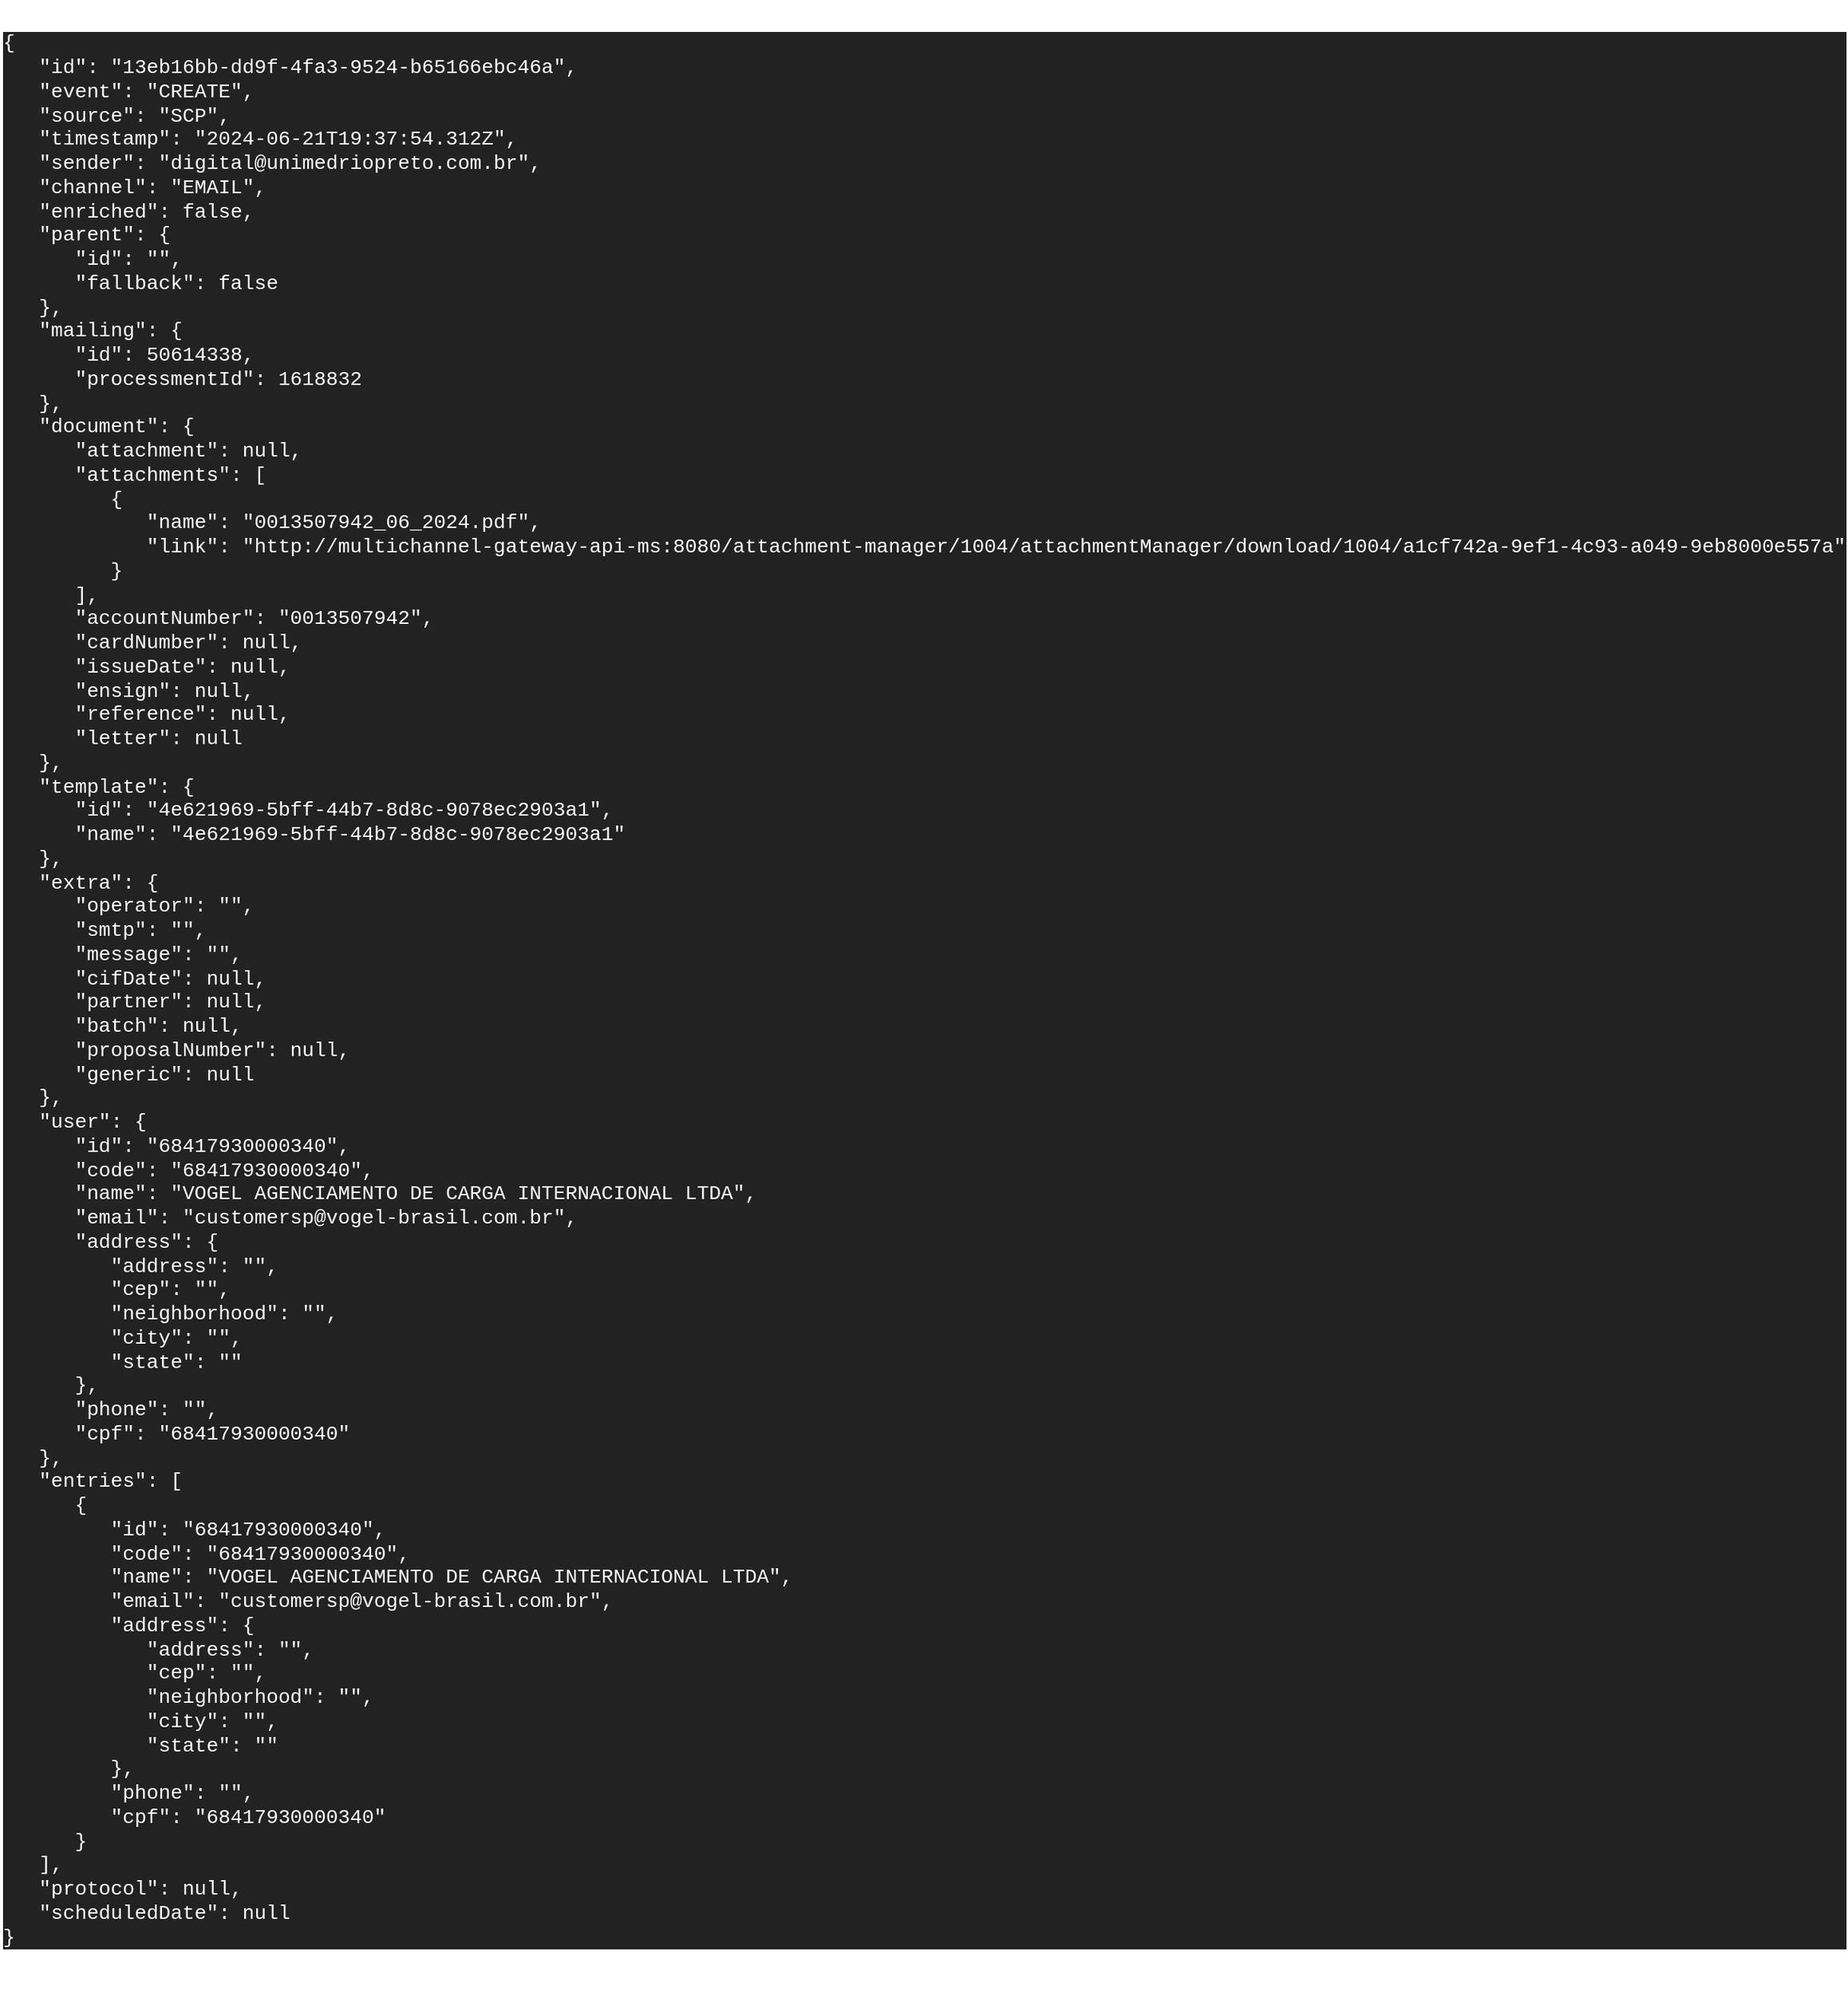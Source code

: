 <mxfile version="24.6.1" type="github" pages="2">
  <diagram name="Página-1" id="KlFsrTANyu7S7hrlBVsg">
    <mxGraphModel dx="2429" dy="775" grid="1" gridSize="10" guides="1" tooltips="1" connect="1" arrows="1" fold="1" page="1" pageScale="1" pageWidth="827" pageHeight="1169" math="0" shadow="0">
      <root>
        <mxCell id="0" />
        <mxCell id="1" parent="0" />
        <UserObject label="&lt;i style=&quot;box-sizing: border-box; display: inline-block; font-style: normal; font-variant: normal; font-weight: normal; font-stretch: normal; line-height: 1; font-family: FontAwesome; font-size: inherit; text-rendering: auto; -webkit-font-smoothing: antialiased;&quot; class=&quot;fa fa-chevron-circle-down&quot;&gt;&amp;nbsp;&lt;/i&gt;&lt;pre style=&quot;box-sizing: border-box; font-family: SFMono-Regular, Menlo, Monaco, Consolas, &amp;quot;Liberation Mono&amp;quot;, &amp;quot;Courier New&amp;quot;, monospace; font-size: 13.125px; margin-top: 0px; margin-bottom: 1rem; overflow: auto; display: block; color: rgb(255, 255, 255); font-style: normal; font-variant-ligatures: normal; font-variant-caps: normal; font-weight: 400; letter-spacing: normal; orphans: 2; text-align: left; text-indent: 0px; text-transform: none; widows: 2; word-spacing: 0px; -webkit-text-stroke-width: 0px; background-color: rgb(34, 34, 34); text-decoration-thickness: initial; text-decoration-style: initial; text-decoration-color: initial;&quot; class=&quot;message-body&quot;&gt;{&#xa;   &quot;id&quot;: &quot;13eb16bb-dd9f-4fa3-9524-b65166ebc46a&quot;,&#xa;   &quot;event&quot;: &quot;CREATE&quot;,&#xa;   &quot;source&quot;: &quot;SCP&quot;,&#xa;   &quot;timestamp&quot;: &quot;2024-06-21T19:37:54.312Z&quot;,&#xa;   &quot;sender&quot;: &quot;digital@unimedriopreto.com.br&quot;,&#xa;   &quot;channel&quot;: &quot;EMAIL&quot;,&#xa;   &quot;enriched&quot;: false,&#xa;   &quot;parent&quot;: {&#xa;      &quot;id&quot;: &quot;&quot;,&#xa;      &quot;fallback&quot;: false&#xa;   },&#xa;   &quot;mailing&quot;: {&#xa;      &quot;id&quot;: 50614338,&#xa;      &quot;processmentId&quot;: 1618832&#xa;   },&#xa;   &quot;document&quot;: {&#xa;      &quot;attachment&quot;: null,&#xa;      &quot;attachments&quot;: [&#xa;         {&#xa;            &quot;name&quot;: &quot;0013507942_06_2024.pdf&quot;,&#xa;            &quot;link&quot;: &quot;http://multichannel-gateway-api-ms:8080/attachment-manager/1004/attachmentManager/download/1004/a1cf742a-9ef1-4c93-a049-9eb8000e557a&quot;&#xa;         }&#xa;      ],&#xa;      &quot;accountNumber&quot;: &quot;0013507942&quot;,&#xa;      &quot;cardNumber&quot;: null,&#xa;      &quot;issueDate&quot;: null,&#xa;      &quot;ensign&quot;: null,&#xa;      &quot;reference&quot;: null,&#xa;      &quot;letter&quot;: null&#xa;   },&#xa;   &quot;template&quot;: {&#xa;      &quot;id&quot;: &quot;4e621969-5bff-44b7-8d8c-9078ec2903a1&quot;,&#xa;      &quot;name&quot;: &quot;4e621969-5bff-44b7-8d8c-9078ec2903a1&quot;&#xa;   },&#xa;   &quot;extra&quot;: {&#xa;      &quot;operator&quot;: &quot;&quot;,&#xa;      &quot;smtp&quot;: &quot;&quot;,&#xa;      &quot;message&quot;: &quot;&quot;,&#xa;      &quot;cifDate&quot;: null,&#xa;      &quot;partner&quot;: null,&#xa;      &quot;batch&quot;: null,&#xa;      &quot;proposalNumber&quot;: null,&#xa;      &quot;generic&quot;: null&#xa;   },&#xa;   &quot;user&quot;: {&#xa;      &quot;id&quot;: &quot;68417930000340&quot;,&#xa;      &quot;code&quot;: &quot;68417930000340&quot;,&#xa;      &quot;name&quot;: &quot;VOGEL AGENCIAMENTO DE CARGA INTERNACIONAL LTDA&quot;,&#xa;      &quot;email&quot;: &quot;customersp@vogel-brasil.com.br&quot;,&#xa;      &quot;address&quot;: {&#xa;         &quot;address&quot;: &quot;&quot;,&#xa;         &quot;cep&quot;: &quot;&quot;,&#xa;         &quot;neighborhood&quot;: &quot;&quot;,&#xa;         &quot;city&quot;: &quot;&quot;,&#xa;         &quot;state&quot;: &quot;&quot;&#xa;      },&#xa;      &quot;phone&quot;: &quot;&quot;,&#xa;      &quot;cpf&quot;: &quot;68417930000340&quot;&#xa;   },&#xa;   &quot;entries&quot;: [&#xa;      {&#xa;         &quot;id&quot;: &quot;68417930000340&quot;,&#xa;         &quot;code&quot;: &quot;68417930000340&quot;,&#xa;         &quot;name&quot;: &quot;VOGEL AGENCIAMENTO DE CARGA INTERNACIONAL LTDA&quot;,&#xa;         &quot;email&quot;: &quot;customersp@vogel-brasil.com.br&quot;,&#xa;         &quot;address&quot;: {&#xa;            &quot;address&quot;: &quot;&quot;,&#xa;            &quot;cep&quot;: &quot;&quot;,&#xa;            &quot;neighborhood&quot;: &quot;&quot;,&#xa;            &quot;city&quot;: &quot;&quot;,&#xa;            &quot;state&quot;: &quot;&quot;&#xa;         },&#xa;         &quot;phone&quot;: &quot;&quot;,&#xa;         &quot;cpf&quot;: &quot;68417930000340&quot;&#xa;      }&#xa;   ],&#xa;   &quot;protocol&quot;: null,&#xa;   &quot;scheduledDate&quot;: null&#xa;}&lt;/pre&gt;" id="lp2vUYqj1RndS-QlJPsP-2">
          <mxCell style="text;whiteSpace=wrap;html=1;" vertex="1" parent="1">
            <mxGeometry x="-310" y="90" width="560" height="1310" as="geometry" />
          </mxCell>
        </UserObject>
      </root>
    </mxGraphModel>
  </diagram>
  <diagram id="kk2GmEQjzmpcDeLucGSl" name="Página-2">
    <mxGraphModel dx="1602" dy="809" grid="1" gridSize="10" guides="1" tooltips="1" connect="1" arrows="1" fold="1" page="1" pageScale="1" pageWidth="827" pageHeight="1169" math="0" shadow="0">
      <root>
        <mxCell id="0" />
        <mxCell id="1" parent="0" />
        <mxCell id="WK-YbPTLO2Yf3RR5unZr-1" value="Faixa&lt;div&gt;&lt;br&gt;&lt;/div&gt;&lt;div&gt;Canal&lt;/div&gt;&lt;div&gt;inicio&lt;/div&gt;&lt;div&gt;fim&lt;/div&gt;&lt;div&gt;precoUnitario&lt;/div&gt;" style="rounded=1;whiteSpace=wrap;html=1;" vertex="1" parent="1">
          <mxGeometry x="570" y="160" width="120" height="110" as="geometry" />
        </mxCell>
        <mxCell id="WK-YbPTLO2Yf3RR5unZr-2" value="Comunicação&lt;div&gt;Canal&lt;/div&gt;" style="rounded=1;whiteSpace=wrap;html=1;" vertex="1" parent="1">
          <mxGeometry x="120" y="160" width="120" height="60" as="geometry" />
        </mxCell>
        <mxCell id="PreqIxF1p03WurzCcYcy-2" value="" style="edgeStyle=orthogonalEdgeStyle;rounded=0;orthogonalLoop=1;jettySize=auto;html=1;" edge="1" parent="1" source="PreqIxF1p03WurzCcYcy-1" target="WK-YbPTLO2Yf3RR5unZr-2">
          <mxGeometry relative="1" as="geometry" />
        </mxCell>
        <mxCell id="PreqIxF1p03WurzCcYcy-1" value="Mailing&lt;div&gt;&lt;br&gt;&lt;/div&gt;&lt;div&gt;Empresa&lt;/div&gt;" style="rounded=1;whiteSpace=wrap;html=1;" vertex="1" parent="1">
          <mxGeometry x="120" y="30" width="120" height="60" as="geometry" />
        </mxCell>
        <mxCell id="PreqIxF1p03WurzCcYcy-4" style="edgeStyle=orthogonalEdgeStyle;rounded=0;orthogonalLoop=1;jettySize=auto;html=1;" edge="1" parent="1" source="PreqIxF1p03WurzCcYcy-3" target="WK-YbPTLO2Yf3RR5unZr-1">
          <mxGeometry relative="1" as="geometry" />
        </mxCell>
        <mxCell id="PreqIxF1p03WurzCcYcy-5" style="edgeStyle=orthogonalEdgeStyle;rounded=0;orthogonalLoop=1;jettySize=auto;html=1;" edge="1" parent="1" source="PreqIxF1p03WurzCcYcy-3" target="PreqIxF1p03WurzCcYcy-1">
          <mxGeometry relative="1" as="geometry" />
        </mxCell>
        <mxCell id="PreqIxF1p03WurzCcYcy-3" value="Empresa" style="rounded=1;whiteSpace=wrap;html=1;" vertex="1" parent="1">
          <mxGeometry x="430" y="30" width="120" height="60" as="geometry" />
        </mxCell>
        <mxCell id="PreqIxF1p03WurzCcYcy-7" style="edgeStyle=orthogonalEdgeStyle;rounded=0;orthogonalLoop=1;jettySize=auto;html=1;" edge="1" parent="1" source="PreqIxF1p03WurzCcYcy-6" target="WK-YbPTLO2Yf3RR5unZr-1">
          <mxGeometry relative="1" as="geometry" />
        </mxCell>
        <mxCell id="PreqIxF1p03WurzCcYcy-10" style="edgeStyle=orthogonalEdgeStyle;rounded=0;orthogonalLoop=1;jettySize=auto;html=1;" edge="1" parent="1" source="PreqIxF1p03WurzCcYcy-6" target="PreqIxF1p03WurzCcYcy-9">
          <mxGeometry relative="1" as="geometry" />
        </mxCell>
        <mxCell id="PreqIxF1p03WurzCcYcy-6" value="Cobrança&lt;div&gt;&lt;br&gt;&lt;div&gt;PeriodoInicio&lt;/div&gt;&lt;div&gt;&lt;span style=&quot;background-color: initial;&quot;&gt;Periodo&lt;/span&gt;Fim&lt;/div&gt;&lt;div&gt;PrecoTotal&lt;/div&gt;&lt;/div&gt;" style="rounded=1;whiteSpace=wrap;html=1;" vertex="1" parent="1">
          <mxGeometry x="570" y="380" width="120" height="90" as="geometry" />
        </mxCell>
        <mxCell id="PreqIxF1p03WurzCcYcy-11" style="edgeStyle=orthogonalEdgeStyle;rounded=0;orthogonalLoop=1;jettySize=auto;html=1;entryX=0.5;entryY=1;entryDx=0;entryDy=0;" edge="1" parent="1" source="PreqIxF1p03WurzCcYcy-9" target="WK-YbPTLO2Yf3RR5unZr-2">
          <mxGeometry relative="1" as="geometry" />
        </mxCell>
        <mxCell id="PreqIxF1p03WurzCcYcy-9" value="ItemCobrança&lt;div&gt;&lt;br&gt;&lt;div&gt;Canal&lt;/div&gt;&lt;/div&gt;&lt;div&gt;Qtd&lt;/div&gt;&lt;div&gt;ValorUnitario&lt;/div&gt;&lt;div&gt;ValorFinal&lt;/div&gt;" style="rounded=1;whiteSpace=wrap;html=1;" vertex="1" parent="1">
          <mxGeometry x="570" y="550" width="120" height="90" as="geometry" />
        </mxCell>
      </root>
    </mxGraphModel>
  </diagram>
</mxfile>

